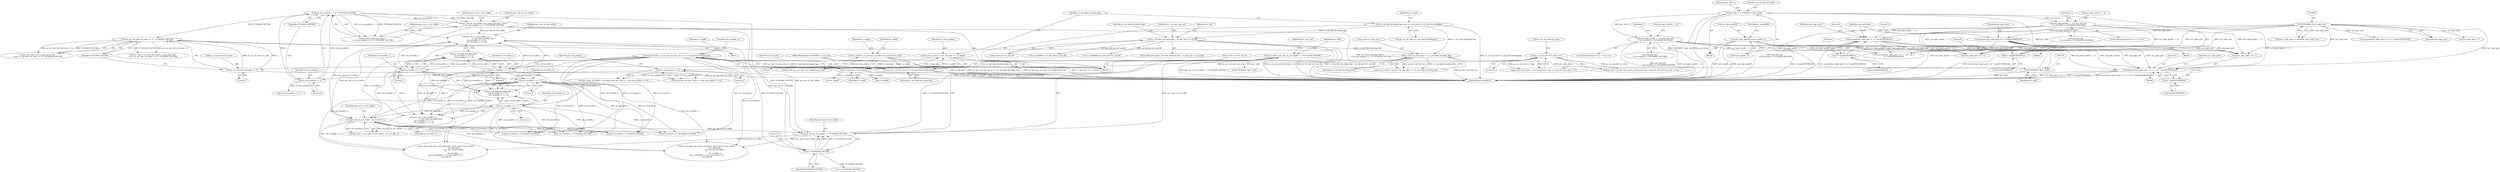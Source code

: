 digraph "0_Android_a583270e1c96d307469c83dc42bd3c5f1b9ef63f@API" {
"1003227" [label="(Call,memset(au2_ngbr_pels + 8 + 1, 0, 8 * sizeof(UWORD16)))"];
"1003089" [label="(Call,(UWORD8 *)au2_ngbr_pels)"];
"1003189" [label="(Call,memset(au2_ngbr_pels, 0, 4 * sizeof(UWORD16)))"];
"1003134" [label="(Call,au2_ngbr_pels[8 - 1 - i] = pu2_left_uv[i\n * u4_recwidth_cr / YUV420SP_FACTOR])"];
"1003113" [label="(Call,pu2_left_uv = (UWORD16 *)pu1_uleft)"];
"1003115" [label="(Call,(UWORD16 *)pu1_uleft)"];
"1000668" [label="(Call,pu1_uleft = pu1_mb_cb_rei1_buffer - 1 * YUV420SP_FACTOR)"];
"1000670" [label="(Call,pu1_mb_cb_rei1_buffer - 1 * YUV420SP_FACTOR)"];
"1000660" [label="(Call,pu1_mb_cb_rei1_buffer - u4_recwidth_cr)"];
"1000545" [label="(Call,pu1_mb_cb_rei1_buffer = ps_frame_buf->pu1_dest_u\n + (u4_num_pmbair << 3) * YUV420SP_FACTOR)"];
"1000551" [label="(Call,(u4_num_pmbair << 3) * YUV420SP_FACTOR)"];
"1000552" [label="(Call,u4_num_pmbair << 3)"];
"1000542" [label="(Call,u4_num_pmbair << 4)"];
"1000361" [label="(Call,u4_num_pmbair = (u1_mb_num >> u1_mbaff))"];
"1000363" [label="(Call,u1_mb_num >> u1_mbaff)"];
"1000242" [label="(MethodParameterIn,UWORD8 u1_mb_num)"];
"1000349" [label="(Call,u1_mbaff = ps_dec->ps_cur_slice->u1_mbaff_frame_flag)"];
"1000600" [label="(Call,pu1_mb_cb_rei1_buffer += (\n                            u1_mb_field_decoding_flag ?\n (u4_recwidth_cr >> 1) :\n (u4_recwidth_cr << 3)))"];
"1000604" [label="(Call,u4_recwidth_cr >> 1)"];
"1000575" [label="(Call,u4_recwidth_cr = ps_dec->u2_frm_wd_uv << u1_mb_field_decoding_flag)"];
"1000577" [label="(Call,ps_dec->u2_frm_wd_uv << u1_mb_field_decoding_flag)"];
"1000570" [label="(Call,ps_dec->u2_frm_wd_y << u1_mb_field_decoding_flag)"];
"1000366" [label="(Call,u1_mb_field_decoding_flag = ps_cur_mb_info->u1_mb_field_decodingflag)"];
"1000452" [label="(Call,u1_mb_field_decoding_flag ^ ps_left_mb->u1_mb_fld)"];
"1000607" [label="(Call,u4_recwidth_cr << 3)"];
"1000617" [label="(Call,u4_recwidth_cr << 3)"];
"1000614" [label="(Call,u4_recwidth_cr >> 1)"];
"1000672" [label="(Call,1 * YUV420SP_FACTOR)"];
"1000644" [label="(Call,(ps_cur_mb_info->u2_mbx << 3) * YUV420SP_FACTOR)"];
"1000645" [label="(Call,ps_cur_mb_info->u2_mbx << 3)"];
"1000633" [label="(Call,ps_cur_mb_info->u2_mbx << 4)"];
"1003192" [label="(Call,4 * sizeof(UWORD16))"];
"1003205" [label="(Call,au2_ngbr_pels[8] = *pu2_topleft_uv)"];
"1003172" [label="(Call,au2_ngbr_pels[8 - 1 - i] = pu2_left_uv[i\n * u4_recwidth_cr / YUV420SP_FACTOR])"];
"1003198" [label="(Call,memset(au2_ngbr_pels, 0, 8 * sizeof(UWORD16)))"];
"1003201" [label="(Call,8 * sizeof(UWORD16))"];
"1003234" [label="(Call,8 * sizeof(UWORD16))"];
"1000637" [label="(Literal,4)"];
"1000661" [label="(Identifier,pu1_mb_cb_rei1_buffer)"];
"1003205" [label="(Call,au2_ngbr_pels[8] = *pu2_topleft_uv)"];
"1000600" [label="(Call,pu1_mb_cb_rei1_buffer += (\n                            u1_mb_field_decoding_flag ?\n (u4_recwidth_cr >> 1) :\n (u4_recwidth_cr << 3)))"];
"1000570" [label="(Call,ps_dec->u2_frm_wd_y << u1_mb_field_decoding_flag)"];
"1003117" [label="(Identifier,pu1_uleft)"];
"1000668" [label="(Call,pu1_uleft = pu1_mb_cb_rei1_buffer - 1 * YUV420SP_FACTOR)"];
"1000609" [label="(Literal,3)"];
"1000673" [label="(Literal,1)"];
"1000351" [label="(Call,ps_dec->ps_cur_slice->u1_mbaff_frame_flag)"];
"1000615" [label="(Identifier,u4_recwidth_cr)"];
"1000605" [label="(Identifier,u4_recwidth_cr)"];
"1000542" [label="(Call,u4_num_pmbair << 4)"];
"1003206" [label="(Call,au2_ngbr_pels[8])"];
"1000562" [label="(Call,u4_num_pmbair << 3)"];
"1000543" [label="(Identifier,u4_num_pmbair)"];
"1003212" [label="(Identifier,uc_useTopMB)"];
"1000357" [label="(Identifier,u1_topmb)"];
"1000536" [label="(Call,pu1_luma_rec_buffer = ps_frame_buf->pu1_dest_y + (u4_num_pmbair << 4))"];
"1000557" [label="(Identifier,pu1_mb_cr_rei1_buffer)"];
"1000602" [label="(Call,u1_mb_field_decoding_flag ?\n (u4_recwidth_cr >> 1) :\n (u4_recwidth_cr << 3))"];
"1003089" [label="(Call,(UWORD8 *)au2_ngbr_pels)"];
"1000646" [label="(Call,ps_cur_mb_info->u2_mbx)"];
"1000568" [label="(Call,ui_rec_width = ps_dec->u2_frm_wd_y << u1_mb_field_decoding_flag)"];
"1000555" [label="(Identifier,YUV420SP_FACTOR)"];
"1003193" [label="(Literal,4)"];
"1000363" [label="(Call,u1_mb_num >> u1_mbaff)"];
"1000614" [label="(Call,u4_recwidth_cr >> 1)"];
"1003184" [label="(Call,u4_recwidth_cr / YUV420SP_FACTOR)"];
"1003163" [label="(ControlStructure,for(i = 4; i < 8; i++))"];
"1003233" [label="(Literal,0)"];
"1000350" [label="(Identifier,u1_mbaff)"];
"1000547" [label="(Call,ps_frame_buf->pu1_dest_u\n + (u4_num_pmbair << 3) * YUV420SP_FACTOR)"];
"1000660" [label="(Call,pu1_mb_cb_rei1_buffer - u4_recwidth_cr)"];
"1003114" [label="(Identifier,pu2_left_uv)"];
"1002841" [label="(Call,ps_dec->apf_intra_pred_chroma[u1_intra_chrom_pred_mode](\n                                pu1_ngbr_pels,\n                                pu1_mb_cb_rei1_buffer,\n 1,\n                                u4_recwidth_cr,\n ((uc_useTopMB << 2) | (use_left2 << 4)\n | use_left1)))"];
"1003234" [label="(Call,8 * sizeof(UWORD16))"];
"1003171" [label="(Identifier,i)"];
"1000571" [label="(Call,ps_dec->u2_frm_wd_y)"];
"1000368" [label="(Call,ps_cur_mb_info->u1_mb_field_decodingflag)"];
"1003087" [label="(Call,*pu1_ngbr_pels = (UWORD8 *)au2_ngbr_pels)"];
"1000581" [label="(Identifier,u1_mb_field_decoding_flag)"];
"1003228" [label="(Call,au2_ngbr_pels + 8 + 1)"];
"1000676" [label="(Identifier,pu1_ytop_left)"];
"1003239" [label="(Identifier,pu1_ngbr_pels)"];
"1003115" [label="(Call,(UWORD16 *)pu1_uleft)"];
"1000589" [label="(Block,)"];
"1000451" [label="(ControlStructure,if(u1_mb_field_decoding_flag ^ ps_left_mb->u1_mb_fld))"];
"1000618" [label="(Identifier,u4_recwidth_cr)"];
"1000617" [label="(Call,u4_recwidth_cr << 3)"];
"1000633" [label="(Call,ps_cur_mb_info->u2_mbx << 4)"];
"1000361" [label="(Call,u4_num_pmbair = (u1_mb_num >> u1_mbaff))"];
"1003119" [label="(Identifier,u2_use_left_mb_pack)"];
"1000367" [label="(Identifier,u1_mb_field_decoding_flag)"];
"1000551" [label="(Call,(u4_num_pmbair << 3) * YUV420SP_FACTOR)"];
"1000612" [label="(Call,u1_mb_field_decoding_flag ?\n (u4_recwidth_cr >> 1) :\n (u4_recwidth_cr << 3))"];
"1000366" [label="(Call,u1_mb_field_decoding_flag = ps_cur_mb_info->u1_mb_field_decodingflag)"];
"1000658" [label="(Call,pu1_top_u = pu1_mb_cb_rei1_buffer - u4_recwidth_cr)"];
"1000578" [label="(Call,ps_dec->u2_frm_wd_uv)"];
"1003180" [label="(Call,pu2_left_uv[i\n * u4_recwidth_cr / YUV420SP_FACTOR])"];
"1002749" [label="(Call,u4_recwidth_cr / YUV420SP_FACTOR)"];
"1003238" [label="(Call,ps_dec->apf_intra_pred_chroma[u1_intra_chrom_pred_mode](\n                                pu1_ngbr_pels,\n                                pu1_mb_cb_rei1_buffer,\n 1,\n                                u4_recwidth_cr,\n ((uc_useTopMB << 2) | (use_left2 << 4)\n | use_left1)))"];
"1000629" [label="(Call,ps_dec->pu1_prev_y_intra_pred_line + (ps_cur_mb_info->u2_mbx << 4))"];
"1003198" [label="(Call,memset(au2_ngbr_pels, 0, 8 * sizeof(UWORD16)))"];
"1003201" [label="(Call,8 * sizeof(UWORD16))"];
"1003146" [label="(Call,u4_recwidth_cr / YUV420SP_FACTOR)"];
"1000619" [label="(Literal,3)"];
"1003192" [label="(Call,4 * sizeof(UWORD16))"];
"1000606" [label="(Literal,1)"];
"1000649" [label="(Literal,3)"];
"1000554" [label="(Literal,3)"];
"1000662" [label="(Identifier,u4_recwidth_cr)"];
"1002787" [label="(Call,u4_recwidth_cr / YUV420SP_FACTOR)"];
"1000601" [label="(Identifier,pu1_mb_cb_rei1_buffer)"];
"1003084" [label="(Block,)"];
"1000502" [label="(Identifier,u1_use_top_right_mb)"];
"1003142" [label="(Call,pu2_left_uv[i\n * u4_recwidth_cr / YUV420SP_FACTOR])"];
"1000553" [label="(Identifier,u4_num_pmbair)"];
"1000670" [label="(Call,pu1_mb_cb_rei1_buffer - 1 * YUV420SP_FACTOR)"];
"1003254" [label="(MethodReturn,WORD32)"];
"1000372" [label="(Identifier,ps_curmb)"];
"1000616" [label="(Literal,1)"];
"1000552" [label="(Call,u4_num_pmbair << 3)"];
"1002713" [label="(Call,(UWORD16 *)pu1_uleft)"];
"1000577" [label="(Call,ps_dec->u2_frm_wd_uv << u1_mb_field_decoding_flag)"];
"1000362" [label="(Identifier,u4_num_pmbair)"];
"1003194" [label="(Call,sizeof(UWORD16))"];
"1000610" [label="(Call,pu1_mb_cr_rei1_buffer += (\n                            u1_mb_field_decoding_flag ?\n (u4_recwidth_cr >> 1) :\n (u4_recwidth_cr << 3)))"];
"1003235" [label="(Literal,8)"];
"1000604" [label="(Call,u4_recwidth_cr >> 1)"];
"1003236" [label="(Call,sizeof(UWORD16))"];
"1000583" [label="(Identifier,u1_mbaff)"];
"1000544" [label="(Literal,4)"];
"1003197" [label="(Block,)"];
"1003214" [label="(Call,memcpy(au2_ngbr_pels + 8 + 1, pu1_top_u,\n 8 * sizeof(UWORD16)))"];
"1003207" [label="(Identifier,au2_ngbr_pels)"];
"1000575" [label="(Call,u4_recwidth_cr = ps_dec->u2_frm_wd_uv << u1_mb_field_decoding_flag)"];
"1000454" [label="(Call,ps_left_mb->u1_mb_fld)"];
"1001123" [label="(Call,!u1_mbaff)"];
"1000546" [label="(Identifier,pu1_mb_cb_rei1_buffer)"];
"1003134" [label="(Call,au2_ngbr_pels[8 - 1 - i] = pu2_left_uv[i\n * u4_recwidth_cr / YUV420SP_FACTOR])"];
"1003190" [label="(Identifier,au2_ngbr_pels)"];
"1003200" [label="(Literal,0)"];
"1003199" [label="(Identifier,au2_ngbr_pels)"];
"1000243" [label="(Block,)"];
"1003135" [label="(Call,au2_ngbr_pels[8 - 1 - i])"];
"1000674" [label="(Identifier,YUV420SP_FACTOR)"];
"1001161" [label="(Call,u1_leftMbfld = ps_left_mb->u1_mb_fld)"];
"1000634" [label="(Call,ps_cur_mb_info->u2_mbx)"];
"1003226" [label="(Block,)"];
"1003188" [label="(Block,)"];
"1003203" [label="(Call,sizeof(UWORD16))"];
"1000640" [label="(Call,ps_dec->pu1_prev_u_intra_pred_line\n + (ps_cur_mb_info->u2_mbx << 3) * YUV420SP_FACTOR)"];
"1000645" [label="(Call,ps_cur_mb_info->u2_mbx << 3)"];
"1000349" [label="(Call,u1_mbaff = ps_dec->ps_cur_slice->u1_mbaff_frame_flag)"];
"1003151" [label="(Call,memset(au2_ngbr_pels + 4, 0, 4 * sizeof(UWORD16)))"];
"1000672" [label="(Call,1 * YUV420SP_FACTOR)"];
"1000574" [label="(Identifier,u1_mb_field_decoding_flag)"];
"1003173" [label="(Call,au2_ngbr_pels[8 - 1 - i])"];
"1000459" [label="(Identifier,u1_left)"];
"1003189" [label="(Call,memset(au2_ngbr_pels, 0, 4 * sizeof(UWORD16)))"];
"1003113" [label="(Call,pu2_left_uv = (UWORD16 *)pu1_uleft)"];
"1000671" [label="(Identifier,pu1_mb_cb_rei1_buffer)"];
"1003091" [label="(Identifier,au2_ngbr_pels)"];
"1000650" [label="(Identifier,YUV420SP_FACTOR)"];
"1003152" [label="(Call,au2_ngbr_pels + 4)"];
"1000638" [label="(Call,pu1_top_u = ps_dec->pu1_prev_u_intra_pred_line\n + (ps_cur_mb_info->u2_mbx << 3) * YUV420SP_FACTOR)"];
"1003125" [label="(ControlStructure,for(i = 0; i < 4; i++))"];
"1000365" [label="(Identifier,u1_mbaff)"];
"1003209" [label="(Call,*pu2_topleft_uv)"];
"1003172" [label="(Call,au2_ngbr_pels[8 - 1 - i] = pu2_left_uv[i\n * u4_recwidth_cr / YUV420SP_FACTOR])"];
"1000364" [label="(Identifier,u1_mb_num)"];
"1000453" [label="(Identifier,u1_mb_field_decoding_flag)"];
"1000538" [label="(Call,ps_frame_buf->pu1_dest_y + (u4_num_pmbair << 4))"];
"1001936" [label="(Call,!u1_mbaff)"];
"1003202" [label="(Literal,8)"];
"1000627" [label="(Call,puc_top = ps_dec->pu1_prev_y_intra_pred_line + (ps_cur_mb_info->u2_mbx << 4))"];
"1000545" [label="(Call,pu1_mb_cb_rei1_buffer = ps_frame_buf->pu1_dest_u\n + (u4_num_pmbair << 3) * YUV420SP_FACTOR)"];
"1000607" [label="(Call,u4_recwidth_cr << 3)"];
"1000684" [label="(Call,1 * YUV420SP_FACTOR)"];
"1003227" [label="(Call,memset(au2_ngbr_pels + 8 + 1, 0, 8 * sizeof(UWORD16)))"];
"1000242" [label="(MethodParameterIn,UWORD8 u1_mb_num)"];
"1000608" [label="(Identifier,u4_recwidth_cr)"];
"1000669" [label="(Identifier,pu1_uleft)"];
"1001975" [label="(Call,u1_leftMbfld = ps_left_mb->u1_mb_fld)"];
"1003215" [label="(Call,au2_ngbr_pels + 8 + 1)"];
"1000644" [label="(Call,(ps_cur_mb_info->u2_mbx << 3) * YUV420SP_FACTOR)"];
"1003133" [label="(Identifier,i)"];
"1003191" [label="(Literal,0)"];
"1000576" [label="(Identifier,u4_recwidth_cr)"];
"1000611" [label="(Identifier,pu1_mb_cr_rei1_buffer)"];
"1000452" [label="(Call,u1_mb_field_decoding_flag ^ ps_left_mb->u1_mb_fld)"];
"1003227" -> "1003226"  [label="AST: "];
"1003227" -> "1003234"  [label="CFG: "];
"1003228" -> "1003227"  [label="AST: "];
"1003233" -> "1003227"  [label="AST: "];
"1003234" -> "1003227"  [label="AST: "];
"1003239" -> "1003227"  [label="CFG: "];
"1003227" -> "1003254"  [label="DDG: au2_ngbr_pels + 8 + 1"];
"1003227" -> "1003254"  [label="DDG: 8 * sizeof(UWORD16)"];
"1003227" -> "1003254"  [label="DDG: memset(au2_ngbr_pels + 8 + 1, 0, 8 * sizeof(UWORD16))"];
"1003089" -> "1003227"  [label="DDG: au2_ngbr_pels"];
"1003189" -> "1003227"  [label="DDG: au2_ngbr_pels"];
"1003205" -> "1003227"  [label="DDG: au2_ngbr_pels[8]"];
"1003172" -> "1003227"  [label="DDG: au2_ngbr_pels[8 - 1 - i]"];
"1003198" -> "1003227"  [label="DDG: au2_ngbr_pels"];
"1003134" -> "1003227"  [label="DDG: au2_ngbr_pels[8 - 1 - i]"];
"1003234" -> "1003227"  [label="DDG: 8"];
"1003089" -> "1003087"  [label="AST: "];
"1003089" -> "1003091"  [label="CFG: "];
"1003090" -> "1003089"  [label="AST: "];
"1003091" -> "1003089"  [label="AST: "];
"1003087" -> "1003089"  [label="CFG: "];
"1003089" -> "1003087"  [label="DDG: au2_ngbr_pels"];
"1003089" -> "1003151"  [label="DDG: au2_ngbr_pels"];
"1003089" -> "1003152"  [label="DDG: au2_ngbr_pels"];
"1003089" -> "1003189"  [label="DDG: au2_ngbr_pels"];
"1003089" -> "1003198"  [label="DDG: au2_ngbr_pels"];
"1003089" -> "1003214"  [label="DDG: au2_ngbr_pels"];
"1003089" -> "1003215"  [label="DDG: au2_ngbr_pels"];
"1003089" -> "1003228"  [label="DDG: au2_ngbr_pels"];
"1003189" -> "1003188"  [label="AST: "];
"1003189" -> "1003192"  [label="CFG: "];
"1003190" -> "1003189"  [label="AST: "];
"1003191" -> "1003189"  [label="AST: "];
"1003192" -> "1003189"  [label="AST: "];
"1003207" -> "1003189"  [label="CFG: "];
"1003189" -> "1003254"  [label="DDG: 4 * sizeof(UWORD16)"];
"1003189" -> "1003254"  [label="DDG: memset(au2_ngbr_pels, 0, 4 * sizeof(UWORD16))"];
"1003134" -> "1003189"  [label="DDG: au2_ngbr_pels[8 - 1 - i]"];
"1003192" -> "1003189"  [label="DDG: 4"];
"1003189" -> "1003214"  [label="DDG: au2_ngbr_pels"];
"1003189" -> "1003215"  [label="DDG: au2_ngbr_pels"];
"1003189" -> "1003228"  [label="DDG: au2_ngbr_pels"];
"1003134" -> "1003125"  [label="AST: "];
"1003134" -> "1003142"  [label="CFG: "];
"1003135" -> "1003134"  [label="AST: "];
"1003142" -> "1003134"  [label="AST: "];
"1003133" -> "1003134"  [label="CFG: "];
"1003134" -> "1003254"  [label="DDG: pu2_left_uv[i\n * u4_recwidth_cr / YUV420SP_FACTOR]"];
"1003134" -> "1003254"  [label="DDG: au2_ngbr_pels[8 - 1 - i]"];
"1003113" -> "1003134"  [label="DDG: pu2_left_uv"];
"1003134" -> "1003214"  [label="DDG: au2_ngbr_pels[8 - 1 - i]"];
"1003134" -> "1003215"  [label="DDG: au2_ngbr_pels[8 - 1 - i]"];
"1003134" -> "1003228"  [label="DDG: au2_ngbr_pels[8 - 1 - i]"];
"1003113" -> "1003084"  [label="AST: "];
"1003113" -> "1003115"  [label="CFG: "];
"1003114" -> "1003113"  [label="AST: "];
"1003115" -> "1003113"  [label="AST: "];
"1003119" -> "1003113"  [label="CFG: "];
"1003113" -> "1003254"  [label="DDG: pu2_left_uv"];
"1003113" -> "1003254"  [label="DDG: (UWORD16 *)pu1_uleft"];
"1003115" -> "1003113"  [label="DDG: pu1_uleft"];
"1003113" -> "1003172"  [label="DDG: pu2_left_uv"];
"1003115" -> "1003117"  [label="CFG: "];
"1003116" -> "1003115"  [label="AST: "];
"1003117" -> "1003115"  [label="AST: "];
"1003115" -> "1003254"  [label="DDG: pu1_uleft"];
"1000668" -> "1003115"  [label="DDG: pu1_uleft"];
"1000668" -> "1000243"  [label="AST: "];
"1000668" -> "1000670"  [label="CFG: "];
"1000669" -> "1000668"  [label="AST: "];
"1000670" -> "1000668"  [label="AST: "];
"1000676" -> "1000668"  [label="CFG: "];
"1000668" -> "1003254"  [label="DDG: pu1_mb_cb_rei1_buffer - 1 * YUV420SP_FACTOR"];
"1000670" -> "1000668"  [label="DDG: pu1_mb_cb_rei1_buffer"];
"1000670" -> "1000668"  [label="DDG: 1 * YUV420SP_FACTOR"];
"1000668" -> "1002713"  [label="DDG: pu1_uleft"];
"1000670" -> "1000672"  [label="CFG: "];
"1000671" -> "1000670"  [label="AST: "];
"1000672" -> "1000670"  [label="AST: "];
"1000660" -> "1000670"  [label="DDG: pu1_mb_cb_rei1_buffer"];
"1000545" -> "1000670"  [label="DDG: pu1_mb_cb_rei1_buffer"];
"1000600" -> "1000670"  [label="DDG: pu1_mb_cb_rei1_buffer"];
"1000672" -> "1000670"  [label="DDG: 1"];
"1000672" -> "1000670"  [label="DDG: YUV420SP_FACTOR"];
"1000670" -> "1002841"  [label="DDG: pu1_mb_cb_rei1_buffer"];
"1000670" -> "1003238"  [label="DDG: pu1_mb_cb_rei1_buffer"];
"1000660" -> "1000658"  [label="AST: "];
"1000660" -> "1000662"  [label="CFG: "];
"1000661" -> "1000660"  [label="AST: "];
"1000662" -> "1000660"  [label="AST: "];
"1000658" -> "1000660"  [label="CFG: "];
"1000660" -> "1000658"  [label="DDG: pu1_mb_cb_rei1_buffer"];
"1000660" -> "1000658"  [label="DDG: u4_recwidth_cr"];
"1000545" -> "1000660"  [label="DDG: pu1_mb_cb_rei1_buffer"];
"1000600" -> "1000660"  [label="DDG: pu1_mb_cb_rei1_buffer"];
"1000617" -> "1000660"  [label="DDG: u4_recwidth_cr"];
"1000614" -> "1000660"  [label="DDG: u4_recwidth_cr"];
"1000575" -> "1000660"  [label="DDG: u4_recwidth_cr"];
"1000660" -> "1002749"  [label="DDG: u4_recwidth_cr"];
"1000660" -> "1002787"  [label="DDG: u4_recwidth_cr"];
"1000660" -> "1002841"  [label="DDG: u4_recwidth_cr"];
"1000660" -> "1003146"  [label="DDG: u4_recwidth_cr"];
"1000660" -> "1003184"  [label="DDG: u4_recwidth_cr"];
"1000660" -> "1003238"  [label="DDG: u4_recwidth_cr"];
"1000545" -> "1000243"  [label="AST: "];
"1000545" -> "1000547"  [label="CFG: "];
"1000546" -> "1000545"  [label="AST: "];
"1000547" -> "1000545"  [label="AST: "];
"1000557" -> "1000545"  [label="CFG: "];
"1000545" -> "1003254"  [label="DDG: ps_frame_buf->pu1_dest_u\n + (u4_num_pmbair << 3) * YUV420SP_FACTOR"];
"1000551" -> "1000545"  [label="DDG: u4_num_pmbair << 3"];
"1000551" -> "1000545"  [label="DDG: YUV420SP_FACTOR"];
"1000545" -> "1000600"  [label="DDG: pu1_mb_cb_rei1_buffer"];
"1000551" -> "1000547"  [label="AST: "];
"1000551" -> "1000555"  [label="CFG: "];
"1000552" -> "1000551"  [label="AST: "];
"1000555" -> "1000551"  [label="AST: "];
"1000547" -> "1000551"  [label="CFG: "];
"1000551" -> "1000547"  [label="DDG: u4_num_pmbair << 3"];
"1000551" -> "1000547"  [label="DDG: YUV420SP_FACTOR"];
"1000552" -> "1000551"  [label="DDG: u4_num_pmbair"];
"1000552" -> "1000551"  [label="DDG: 3"];
"1000551" -> "1000644"  [label="DDG: YUV420SP_FACTOR"];
"1000551" -> "1000672"  [label="DDG: YUV420SP_FACTOR"];
"1000552" -> "1000554"  [label="CFG: "];
"1000553" -> "1000552"  [label="AST: "];
"1000554" -> "1000552"  [label="AST: "];
"1000555" -> "1000552"  [label="CFG: "];
"1000542" -> "1000552"  [label="DDG: u4_num_pmbair"];
"1000552" -> "1000562"  [label="DDG: u4_num_pmbair"];
"1000542" -> "1000538"  [label="AST: "];
"1000542" -> "1000544"  [label="CFG: "];
"1000543" -> "1000542"  [label="AST: "];
"1000544" -> "1000542"  [label="AST: "];
"1000538" -> "1000542"  [label="CFG: "];
"1000542" -> "1000536"  [label="DDG: u4_num_pmbair"];
"1000542" -> "1000536"  [label="DDG: 4"];
"1000542" -> "1000538"  [label="DDG: u4_num_pmbair"];
"1000542" -> "1000538"  [label="DDG: 4"];
"1000361" -> "1000542"  [label="DDG: u4_num_pmbair"];
"1000361" -> "1000243"  [label="AST: "];
"1000361" -> "1000363"  [label="CFG: "];
"1000362" -> "1000361"  [label="AST: "];
"1000363" -> "1000361"  [label="AST: "];
"1000367" -> "1000361"  [label="CFG: "];
"1000361" -> "1003254"  [label="DDG: u1_mb_num >> u1_mbaff"];
"1000363" -> "1000361"  [label="DDG: u1_mb_num"];
"1000363" -> "1000361"  [label="DDG: u1_mbaff"];
"1000363" -> "1000365"  [label="CFG: "];
"1000364" -> "1000363"  [label="AST: "];
"1000365" -> "1000363"  [label="AST: "];
"1000363" -> "1003254"  [label="DDG: u1_mbaff"];
"1000363" -> "1003254"  [label="DDG: u1_mb_num"];
"1000242" -> "1000363"  [label="DDG: u1_mb_num"];
"1000349" -> "1000363"  [label="DDG: u1_mbaff"];
"1000363" -> "1001123"  [label="DDG: u1_mbaff"];
"1000363" -> "1001936"  [label="DDG: u1_mbaff"];
"1000242" -> "1000239"  [label="AST: "];
"1000242" -> "1003254"  [label="DDG: u1_mb_num"];
"1000349" -> "1000243"  [label="AST: "];
"1000349" -> "1000351"  [label="CFG: "];
"1000350" -> "1000349"  [label="AST: "];
"1000351" -> "1000349"  [label="AST: "];
"1000357" -> "1000349"  [label="CFG: "];
"1000349" -> "1003254"  [label="DDG: ps_dec->ps_cur_slice->u1_mbaff_frame_flag"];
"1000600" -> "1000589"  [label="AST: "];
"1000600" -> "1000602"  [label="CFG: "];
"1000601" -> "1000600"  [label="AST: "];
"1000602" -> "1000600"  [label="AST: "];
"1000611" -> "1000600"  [label="CFG: "];
"1000604" -> "1000600"  [label="DDG: u4_recwidth_cr"];
"1000604" -> "1000600"  [label="DDG: 1"];
"1000607" -> "1000600"  [label="DDG: u4_recwidth_cr"];
"1000607" -> "1000600"  [label="DDG: 3"];
"1000604" -> "1000602"  [label="AST: "];
"1000604" -> "1000606"  [label="CFG: "];
"1000605" -> "1000604"  [label="AST: "];
"1000606" -> "1000604"  [label="AST: "];
"1000602" -> "1000604"  [label="CFG: "];
"1000604" -> "1000602"  [label="DDG: u4_recwidth_cr"];
"1000604" -> "1000602"  [label="DDG: 1"];
"1000575" -> "1000604"  [label="DDG: u4_recwidth_cr"];
"1000604" -> "1000610"  [label="DDG: u4_recwidth_cr"];
"1000604" -> "1000610"  [label="DDG: 1"];
"1000604" -> "1000612"  [label="DDG: u4_recwidth_cr"];
"1000604" -> "1000612"  [label="DDG: 1"];
"1000604" -> "1000614"  [label="DDG: u4_recwidth_cr"];
"1000604" -> "1000617"  [label="DDG: u4_recwidth_cr"];
"1000575" -> "1000243"  [label="AST: "];
"1000575" -> "1000577"  [label="CFG: "];
"1000576" -> "1000575"  [label="AST: "];
"1000577" -> "1000575"  [label="AST: "];
"1000583" -> "1000575"  [label="CFG: "];
"1000575" -> "1003254"  [label="DDG: ps_dec->u2_frm_wd_uv << u1_mb_field_decoding_flag"];
"1000577" -> "1000575"  [label="DDG: ps_dec->u2_frm_wd_uv"];
"1000577" -> "1000575"  [label="DDG: u1_mb_field_decoding_flag"];
"1000575" -> "1000607"  [label="DDG: u4_recwidth_cr"];
"1000575" -> "1002749"  [label="DDG: u4_recwidth_cr"];
"1000575" -> "1002787"  [label="DDG: u4_recwidth_cr"];
"1000575" -> "1002841"  [label="DDG: u4_recwidth_cr"];
"1000575" -> "1003146"  [label="DDG: u4_recwidth_cr"];
"1000575" -> "1003184"  [label="DDG: u4_recwidth_cr"];
"1000575" -> "1003238"  [label="DDG: u4_recwidth_cr"];
"1000577" -> "1000581"  [label="CFG: "];
"1000578" -> "1000577"  [label="AST: "];
"1000581" -> "1000577"  [label="AST: "];
"1000577" -> "1003254"  [label="DDG: ps_dec->u2_frm_wd_uv"];
"1000577" -> "1003254"  [label="DDG: u1_mb_field_decoding_flag"];
"1000570" -> "1000577"  [label="DDG: u1_mb_field_decoding_flag"];
"1000570" -> "1000568"  [label="AST: "];
"1000570" -> "1000574"  [label="CFG: "];
"1000571" -> "1000570"  [label="AST: "];
"1000574" -> "1000570"  [label="AST: "];
"1000568" -> "1000570"  [label="CFG: "];
"1000570" -> "1003254"  [label="DDG: ps_dec->u2_frm_wd_y"];
"1000570" -> "1000568"  [label="DDG: ps_dec->u2_frm_wd_y"];
"1000570" -> "1000568"  [label="DDG: u1_mb_field_decoding_flag"];
"1000366" -> "1000570"  [label="DDG: u1_mb_field_decoding_flag"];
"1000452" -> "1000570"  [label="DDG: u1_mb_field_decoding_flag"];
"1000366" -> "1000243"  [label="AST: "];
"1000366" -> "1000368"  [label="CFG: "];
"1000367" -> "1000366"  [label="AST: "];
"1000368" -> "1000366"  [label="AST: "];
"1000372" -> "1000366"  [label="CFG: "];
"1000366" -> "1003254"  [label="DDG: ps_cur_mb_info->u1_mb_field_decodingflag"];
"1000366" -> "1000452"  [label="DDG: u1_mb_field_decoding_flag"];
"1000452" -> "1000451"  [label="AST: "];
"1000452" -> "1000454"  [label="CFG: "];
"1000453" -> "1000452"  [label="AST: "];
"1000454" -> "1000452"  [label="AST: "];
"1000459" -> "1000452"  [label="CFG: "];
"1000502" -> "1000452"  [label="CFG: "];
"1000452" -> "1003254"  [label="DDG: u1_mb_field_decoding_flag ^ ps_left_mb->u1_mb_fld"];
"1000452" -> "1003254"  [label="DDG: ps_left_mb->u1_mb_fld"];
"1000452" -> "1001161"  [label="DDG: ps_left_mb->u1_mb_fld"];
"1000452" -> "1001975"  [label="DDG: ps_left_mb->u1_mb_fld"];
"1000607" -> "1000602"  [label="AST: "];
"1000607" -> "1000609"  [label="CFG: "];
"1000608" -> "1000607"  [label="AST: "];
"1000609" -> "1000607"  [label="AST: "];
"1000602" -> "1000607"  [label="CFG: "];
"1000607" -> "1000602"  [label="DDG: u4_recwidth_cr"];
"1000607" -> "1000602"  [label="DDG: 3"];
"1000607" -> "1000610"  [label="DDG: u4_recwidth_cr"];
"1000607" -> "1000610"  [label="DDG: 3"];
"1000607" -> "1000614"  [label="DDG: u4_recwidth_cr"];
"1000607" -> "1000612"  [label="DDG: u4_recwidth_cr"];
"1000607" -> "1000612"  [label="DDG: 3"];
"1000607" -> "1000617"  [label="DDG: u4_recwidth_cr"];
"1000617" -> "1000612"  [label="AST: "];
"1000617" -> "1000619"  [label="CFG: "];
"1000618" -> "1000617"  [label="AST: "];
"1000619" -> "1000617"  [label="AST: "];
"1000612" -> "1000617"  [label="CFG: "];
"1000617" -> "1000610"  [label="DDG: u4_recwidth_cr"];
"1000617" -> "1000610"  [label="DDG: 3"];
"1000617" -> "1000612"  [label="DDG: u4_recwidth_cr"];
"1000617" -> "1000612"  [label="DDG: 3"];
"1000617" -> "1002749"  [label="DDG: u4_recwidth_cr"];
"1000617" -> "1002787"  [label="DDG: u4_recwidth_cr"];
"1000617" -> "1002841"  [label="DDG: u4_recwidth_cr"];
"1000617" -> "1003146"  [label="DDG: u4_recwidth_cr"];
"1000617" -> "1003184"  [label="DDG: u4_recwidth_cr"];
"1000617" -> "1003238"  [label="DDG: u4_recwidth_cr"];
"1000614" -> "1000612"  [label="AST: "];
"1000614" -> "1000616"  [label="CFG: "];
"1000615" -> "1000614"  [label="AST: "];
"1000616" -> "1000614"  [label="AST: "];
"1000612" -> "1000614"  [label="CFG: "];
"1000614" -> "1000610"  [label="DDG: u4_recwidth_cr"];
"1000614" -> "1000610"  [label="DDG: 1"];
"1000614" -> "1000612"  [label="DDG: u4_recwidth_cr"];
"1000614" -> "1000612"  [label="DDG: 1"];
"1000614" -> "1002749"  [label="DDG: u4_recwidth_cr"];
"1000614" -> "1002787"  [label="DDG: u4_recwidth_cr"];
"1000614" -> "1002841"  [label="DDG: u4_recwidth_cr"];
"1000614" -> "1003146"  [label="DDG: u4_recwidth_cr"];
"1000614" -> "1003184"  [label="DDG: u4_recwidth_cr"];
"1000614" -> "1003238"  [label="DDG: u4_recwidth_cr"];
"1000672" -> "1000674"  [label="CFG: "];
"1000673" -> "1000672"  [label="AST: "];
"1000674" -> "1000672"  [label="AST: "];
"1000644" -> "1000672"  [label="DDG: YUV420SP_FACTOR"];
"1000672" -> "1000684"  [label="DDG: YUV420SP_FACTOR"];
"1000644" -> "1000640"  [label="AST: "];
"1000644" -> "1000650"  [label="CFG: "];
"1000645" -> "1000644"  [label="AST: "];
"1000650" -> "1000644"  [label="AST: "];
"1000640" -> "1000644"  [label="CFG: "];
"1000644" -> "1003254"  [label="DDG: ps_cur_mb_info->u2_mbx << 3"];
"1000644" -> "1000638"  [label="DDG: ps_cur_mb_info->u2_mbx << 3"];
"1000644" -> "1000638"  [label="DDG: YUV420SP_FACTOR"];
"1000644" -> "1000640"  [label="DDG: ps_cur_mb_info->u2_mbx << 3"];
"1000644" -> "1000640"  [label="DDG: YUV420SP_FACTOR"];
"1000645" -> "1000644"  [label="DDG: ps_cur_mb_info->u2_mbx"];
"1000645" -> "1000644"  [label="DDG: 3"];
"1000645" -> "1000649"  [label="CFG: "];
"1000646" -> "1000645"  [label="AST: "];
"1000649" -> "1000645"  [label="AST: "];
"1000650" -> "1000645"  [label="CFG: "];
"1000645" -> "1003254"  [label="DDG: ps_cur_mb_info->u2_mbx"];
"1000633" -> "1000645"  [label="DDG: ps_cur_mb_info->u2_mbx"];
"1000633" -> "1000629"  [label="AST: "];
"1000633" -> "1000637"  [label="CFG: "];
"1000634" -> "1000633"  [label="AST: "];
"1000637" -> "1000633"  [label="AST: "];
"1000629" -> "1000633"  [label="CFG: "];
"1000633" -> "1000627"  [label="DDG: ps_cur_mb_info->u2_mbx"];
"1000633" -> "1000627"  [label="DDG: 4"];
"1000633" -> "1000629"  [label="DDG: ps_cur_mb_info->u2_mbx"];
"1000633" -> "1000629"  [label="DDG: 4"];
"1003192" -> "1003194"  [label="CFG: "];
"1003193" -> "1003192"  [label="AST: "];
"1003194" -> "1003192"  [label="AST: "];
"1003205" -> "1003084"  [label="AST: "];
"1003205" -> "1003209"  [label="CFG: "];
"1003206" -> "1003205"  [label="AST: "];
"1003209" -> "1003205"  [label="AST: "];
"1003212" -> "1003205"  [label="CFG: "];
"1003205" -> "1003254"  [label="DDG: *pu2_topleft_uv"];
"1003205" -> "1003254"  [label="DDG: au2_ngbr_pels[8]"];
"1003205" -> "1003214"  [label="DDG: au2_ngbr_pels[8]"];
"1003205" -> "1003215"  [label="DDG: au2_ngbr_pels[8]"];
"1003205" -> "1003228"  [label="DDG: au2_ngbr_pels[8]"];
"1003172" -> "1003163"  [label="AST: "];
"1003172" -> "1003180"  [label="CFG: "];
"1003173" -> "1003172"  [label="AST: "];
"1003180" -> "1003172"  [label="AST: "];
"1003171" -> "1003172"  [label="CFG: "];
"1003172" -> "1003254"  [label="DDG: pu2_left_uv[i\n * u4_recwidth_cr / YUV420SP_FACTOR]"];
"1003172" -> "1003254"  [label="DDG: au2_ngbr_pels[8 - 1 - i]"];
"1003172" -> "1003214"  [label="DDG: au2_ngbr_pels[8 - 1 - i]"];
"1003172" -> "1003215"  [label="DDG: au2_ngbr_pels[8 - 1 - i]"];
"1003172" -> "1003228"  [label="DDG: au2_ngbr_pels[8 - 1 - i]"];
"1003198" -> "1003197"  [label="AST: "];
"1003198" -> "1003201"  [label="CFG: "];
"1003199" -> "1003198"  [label="AST: "];
"1003200" -> "1003198"  [label="AST: "];
"1003201" -> "1003198"  [label="AST: "];
"1003207" -> "1003198"  [label="CFG: "];
"1003198" -> "1003254"  [label="DDG: memset(au2_ngbr_pels, 0, 8 * sizeof(UWORD16))"];
"1003201" -> "1003198"  [label="DDG: 8"];
"1003198" -> "1003214"  [label="DDG: au2_ngbr_pels"];
"1003198" -> "1003215"  [label="DDG: au2_ngbr_pels"];
"1003198" -> "1003228"  [label="DDG: au2_ngbr_pels"];
"1003201" -> "1003203"  [label="CFG: "];
"1003202" -> "1003201"  [label="AST: "];
"1003203" -> "1003201"  [label="AST: "];
"1003234" -> "1003236"  [label="CFG: "];
"1003235" -> "1003234"  [label="AST: "];
"1003236" -> "1003234"  [label="AST: "];
}
